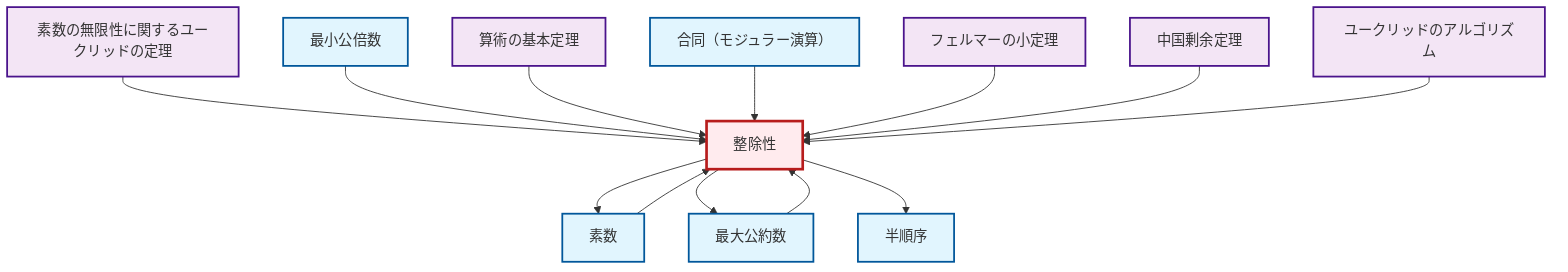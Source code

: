 graph TD
    classDef definition fill:#e1f5fe,stroke:#01579b,stroke-width:2px
    classDef theorem fill:#f3e5f5,stroke:#4a148c,stroke-width:2px
    classDef axiom fill:#fff3e0,stroke:#e65100,stroke-width:2px
    classDef example fill:#e8f5e9,stroke:#1b5e20,stroke-width:2px
    classDef current fill:#ffebee,stroke:#b71c1c,stroke-width:3px
    def-partial-order["半順序"]:::definition
    def-lcm["最小公倍数"]:::definition
    thm-fundamental-arithmetic["算術の基本定理"]:::theorem
    def-gcd["最大公約数"]:::definition
    def-prime["素数"]:::definition
    def-divisibility["整除性"]:::definition
    thm-chinese-remainder["中国剰余定理"]:::theorem
    thm-euclidean-algorithm["ユークリッドのアルゴリズム"]:::theorem
    thm-fermat-little["フェルマーの小定理"]:::theorem
    def-congruence["合同（モジュラー演算）"]:::definition
    thm-euclid-infinitude-primes["素数の無限性に関するユークリッドの定理"]:::theorem
    def-gcd --> def-divisibility
    def-divisibility --> def-prime
    thm-euclid-infinitude-primes --> def-divisibility
    def-lcm --> def-divisibility
    thm-fundamental-arithmetic --> def-divisibility
    def-congruence --> def-divisibility
    def-divisibility --> def-gcd
    def-divisibility --> def-partial-order
    thm-fermat-little --> def-divisibility
    thm-chinese-remainder --> def-divisibility
    thm-euclidean-algorithm --> def-divisibility
    def-prime --> def-divisibility
    class def-divisibility current